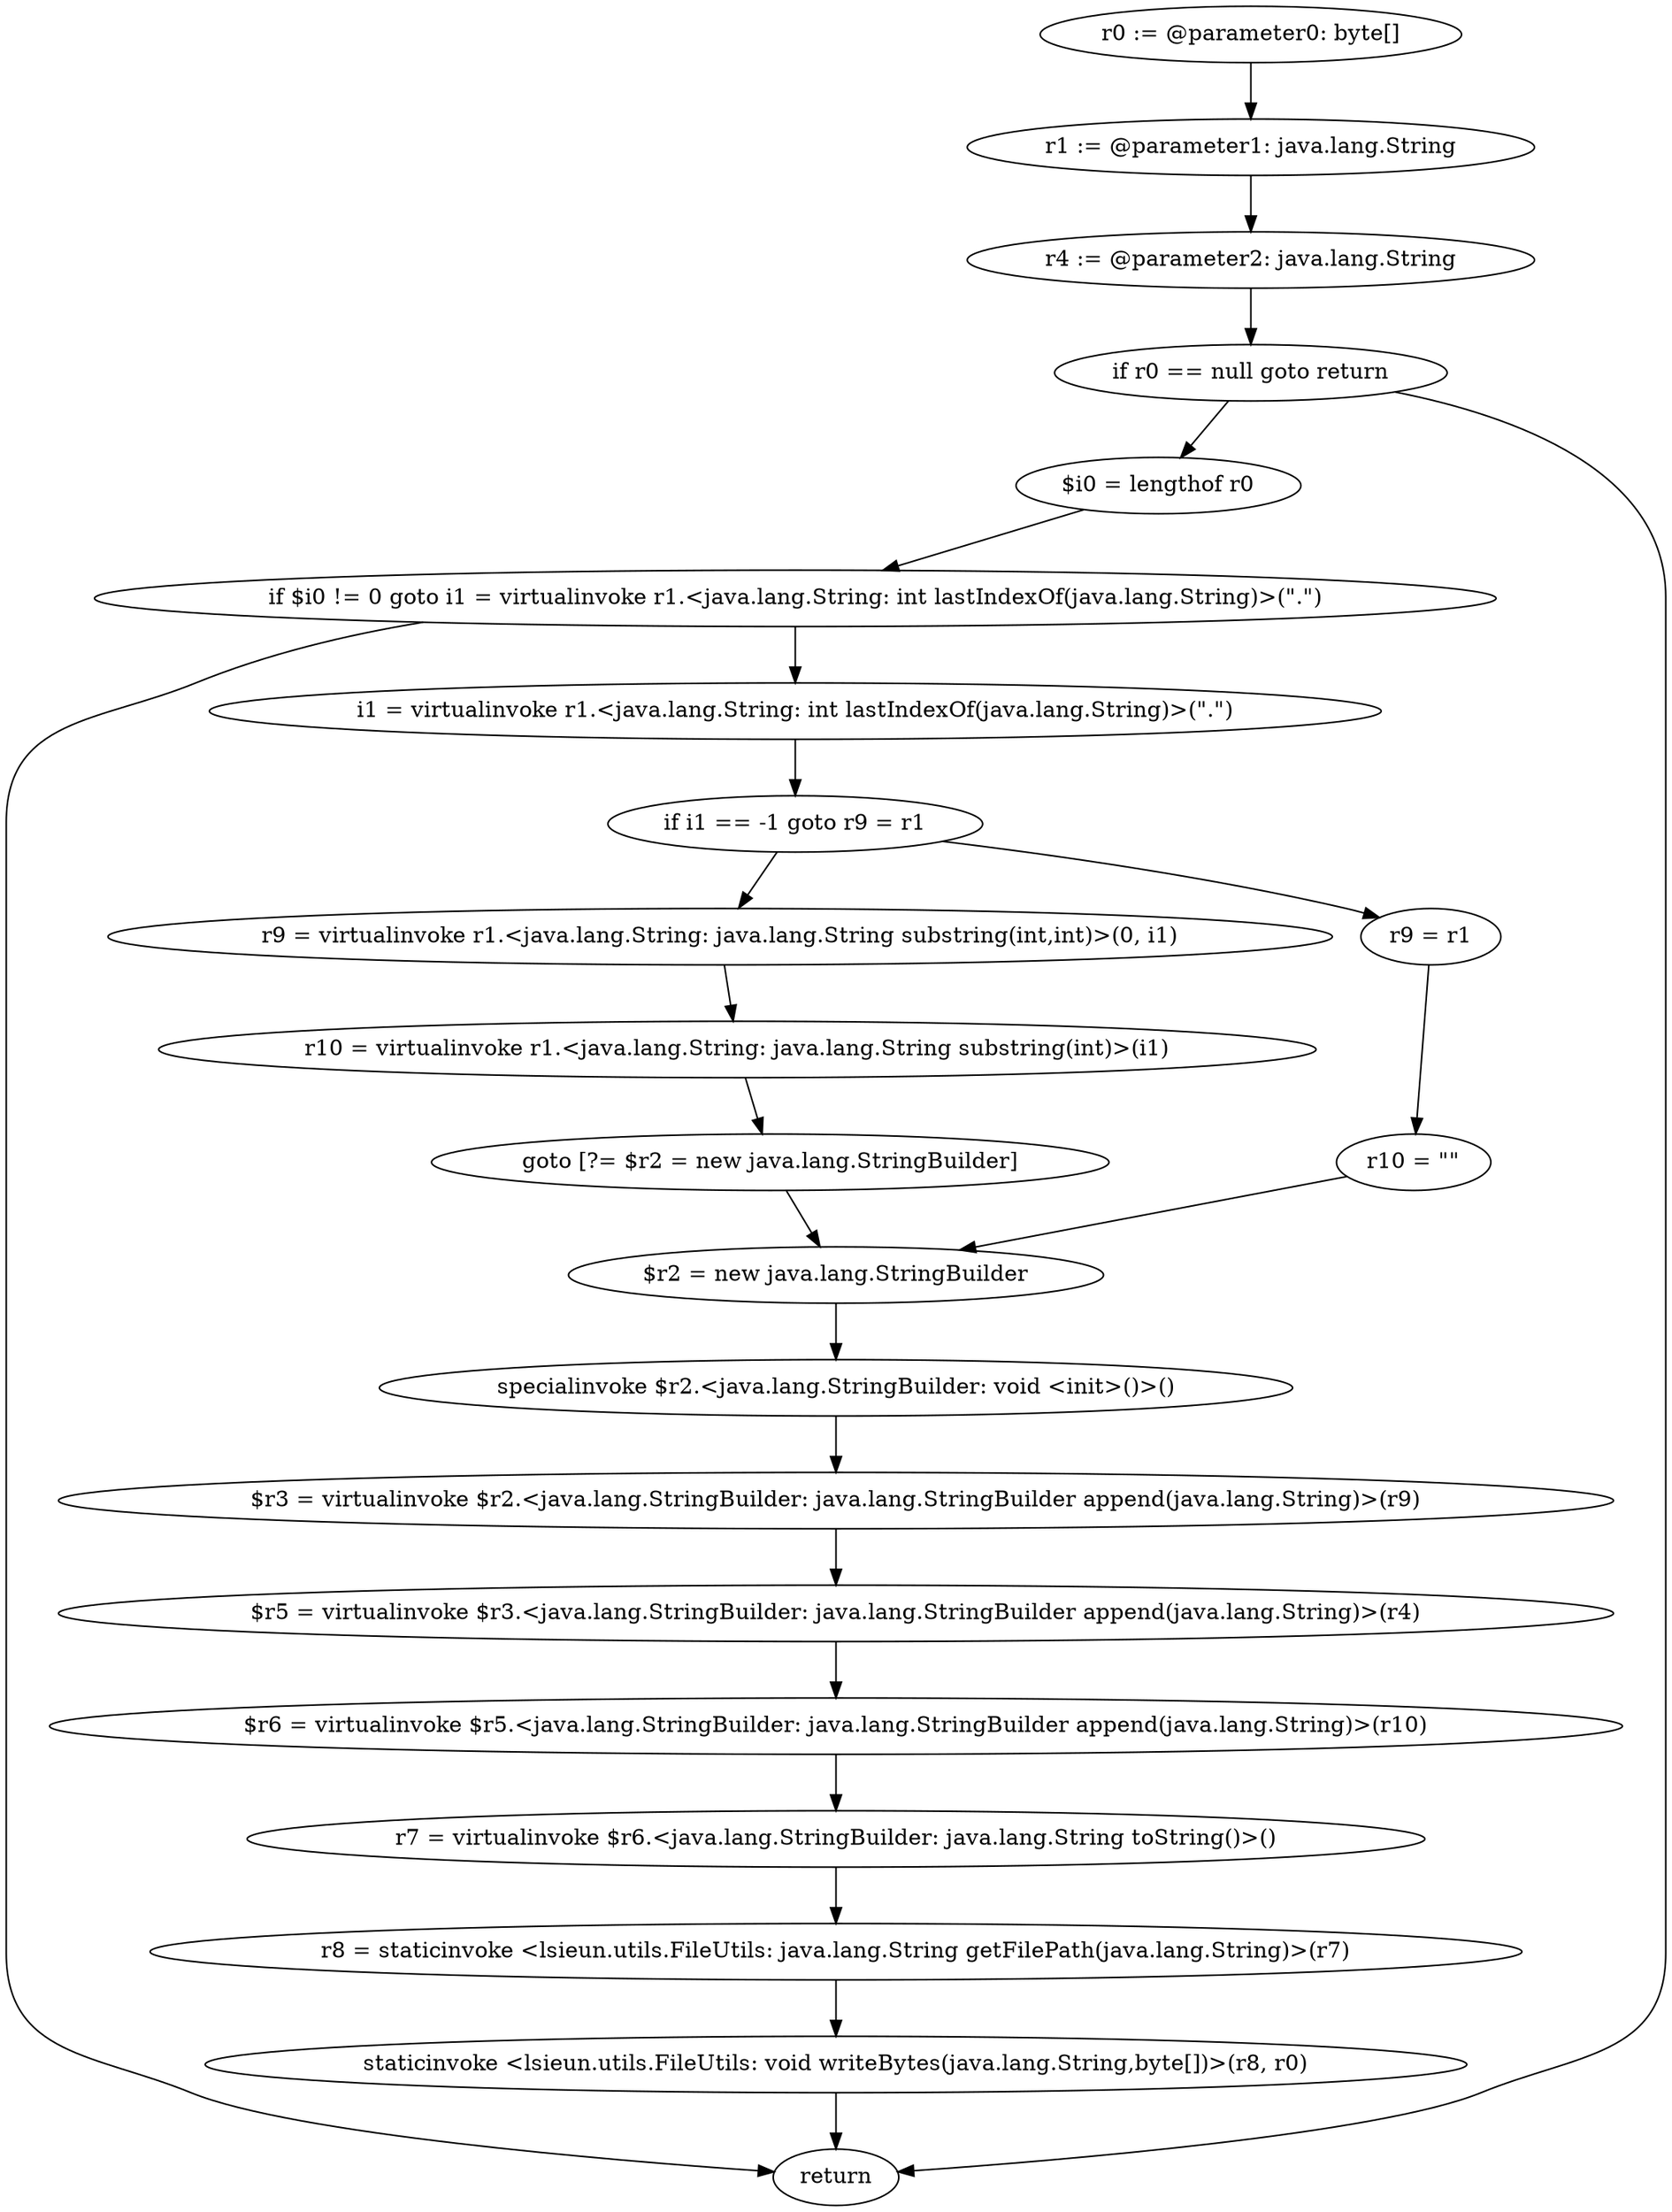 digraph "unitGraph" {
    "r0 := @parameter0: byte[]"
    "r1 := @parameter1: java.lang.String"
    "r4 := @parameter2: java.lang.String"
    "if r0 == null goto return"
    "$i0 = lengthof r0"
    "if $i0 != 0 goto i1 = virtualinvoke r1.<java.lang.String: int lastIndexOf(java.lang.String)>(\".\")"
    "return"
    "i1 = virtualinvoke r1.<java.lang.String: int lastIndexOf(java.lang.String)>(\".\")"
    "if i1 == -1 goto r9 = r1"
    "r9 = virtualinvoke r1.<java.lang.String: java.lang.String substring(int,int)>(0, i1)"
    "r10 = virtualinvoke r1.<java.lang.String: java.lang.String substring(int)>(i1)"
    "goto [?= $r2 = new java.lang.StringBuilder]"
    "r9 = r1"
    "r10 = \"\""
    "$r2 = new java.lang.StringBuilder"
    "specialinvoke $r2.<java.lang.StringBuilder: void <init>()>()"
    "$r3 = virtualinvoke $r2.<java.lang.StringBuilder: java.lang.StringBuilder append(java.lang.String)>(r9)"
    "$r5 = virtualinvoke $r3.<java.lang.StringBuilder: java.lang.StringBuilder append(java.lang.String)>(r4)"
    "$r6 = virtualinvoke $r5.<java.lang.StringBuilder: java.lang.StringBuilder append(java.lang.String)>(r10)"
    "r7 = virtualinvoke $r6.<java.lang.StringBuilder: java.lang.String toString()>()"
    "r8 = staticinvoke <lsieun.utils.FileUtils: java.lang.String getFilePath(java.lang.String)>(r7)"
    "staticinvoke <lsieun.utils.FileUtils: void writeBytes(java.lang.String,byte[])>(r8, r0)"
    "r0 := @parameter0: byte[]"->"r1 := @parameter1: java.lang.String";
    "r1 := @parameter1: java.lang.String"->"r4 := @parameter2: java.lang.String";
    "r4 := @parameter2: java.lang.String"->"if r0 == null goto return";
    "if r0 == null goto return"->"$i0 = lengthof r0";
    "if r0 == null goto return"->"return";
    "$i0 = lengthof r0"->"if $i0 != 0 goto i1 = virtualinvoke r1.<java.lang.String: int lastIndexOf(java.lang.String)>(\".\")";
    "if $i0 != 0 goto i1 = virtualinvoke r1.<java.lang.String: int lastIndexOf(java.lang.String)>(\".\")"->"return";
    "if $i0 != 0 goto i1 = virtualinvoke r1.<java.lang.String: int lastIndexOf(java.lang.String)>(\".\")"->"i1 = virtualinvoke r1.<java.lang.String: int lastIndexOf(java.lang.String)>(\".\")";
    "i1 = virtualinvoke r1.<java.lang.String: int lastIndexOf(java.lang.String)>(\".\")"->"if i1 == -1 goto r9 = r1";
    "if i1 == -1 goto r9 = r1"->"r9 = virtualinvoke r1.<java.lang.String: java.lang.String substring(int,int)>(0, i1)";
    "if i1 == -1 goto r9 = r1"->"r9 = r1";
    "r9 = virtualinvoke r1.<java.lang.String: java.lang.String substring(int,int)>(0, i1)"->"r10 = virtualinvoke r1.<java.lang.String: java.lang.String substring(int)>(i1)";
    "r10 = virtualinvoke r1.<java.lang.String: java.lang.String substring(int)>(i1)"->"goto [?= $r2 = new java.lang.StringBuilder]";
    "goto [?= $r2 = new java.lang.StringBuilder]"->"$r2 = new java.lang.StringBuilder";
    "r9 = r1"->"r10 = \"\"";
    "r10 = \"\""->"$r2 = new java.lang.StringBuilder";
    "$r2 = new java.lang.StringBuilder"->"specialinvoke $r2.<java.lang.StringBuilder: void <init>()>()";
    "specialinvoke $r2.<java.lang.StringBuilder: void <init>()>()"->"$r3 = virtualinvoke $r2.<java.lang.StringBuilder: java.lang.StringBuilder append(java.lang.String)>(r9)";
    "$r3 = virtualinvoke $r2.<java.lang.StringBuilder: java.lang.StringBuilder append(java.lang.String)>(r9)"->"$r5 = virtualinvoke $r3.<java.lang.StringBuilder: java.lang.StringBuilder append(java.lang.String)>(r4)";
    "$r5 = virtualinvoke $r3.<java.lang.StringBuilder: java.lang.StringBuilder append(java.lang.String)>(r4)"->"$r6 = virtualinvoke $r5.<java.lang.StringBuilder: java.lang.StringBuilder append(java.lang.String)>(r10)";
    "$r6 = virtualinvoke $r5.<java.lang.StringBuilder: java.lang.StringBuilder append(java.lang.String)>(r10)"->"r7 = virtualinvoke $r6.<java.lang.StringBuilder: java.lang.String toString()>()";
    "r7 = virtualinvoke $r6.<java.lang.StringBuilder: java.lang.String toString()>()"->"r8 = staticinvoke <lsieun.utils.FileUtils: java.lang.String getFilePath(java.lang.String)>(r7)";
    "r8 = staticinvoke <lsieun.utils.FileUtils: java.lang.String getFilePath(java.lang.String)>(r7)"->"staticinvoke <lsieun.utils.FileUtils: void writeBytes(java.lang.String,byte[])>(r8, r0)";
    "staticinvoke <lsieun.utils.FileUtils: void writeBytes(java.lang.String,byte[])>(r8, r0)"->"return";
}
